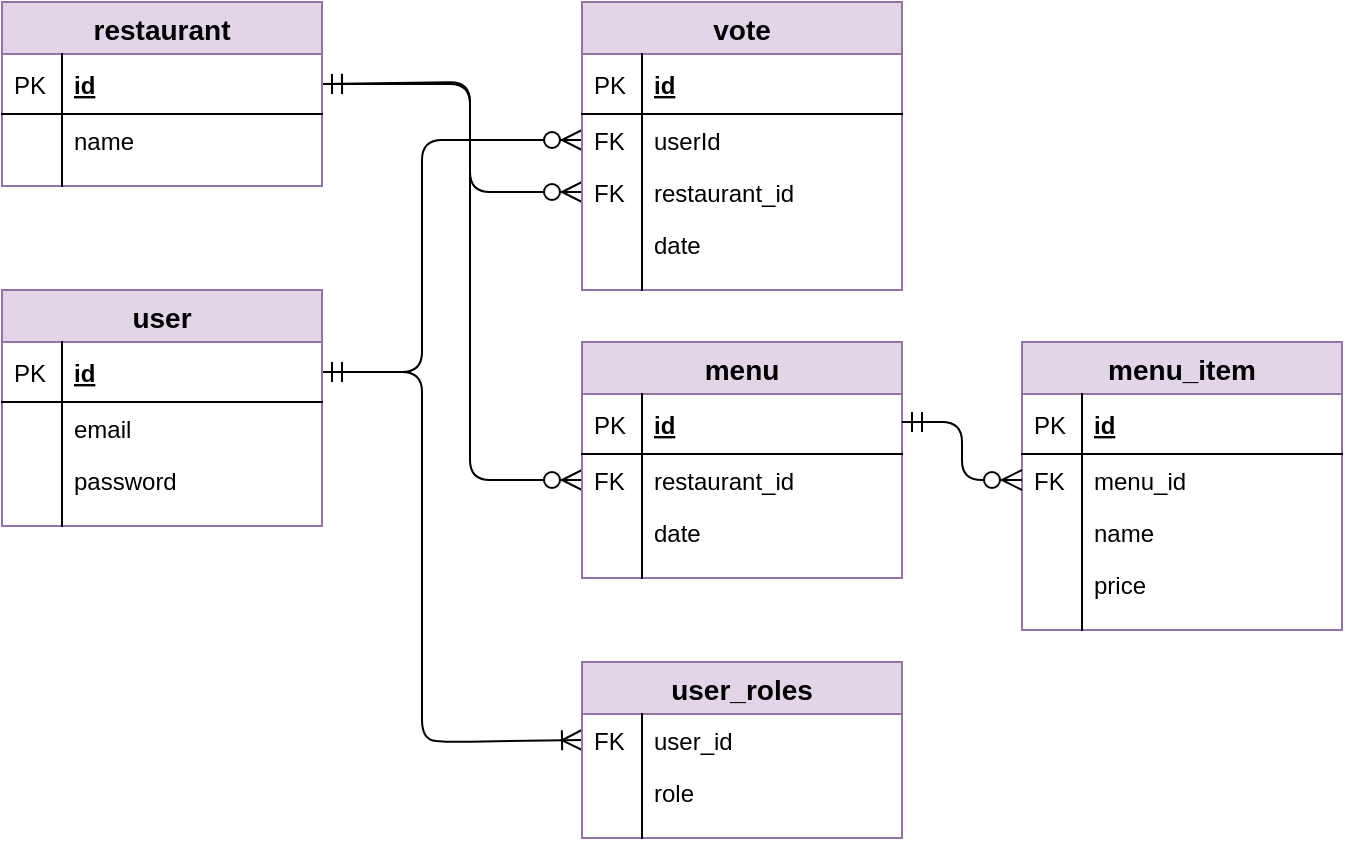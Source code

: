 <mxfile version="13.6.2" type="device"><diagram id="C5RBs43oDa-KdzZeNtuy" name="Page-1"><mxGraphModel dx="1422" dy="822" grid="1" gridSize="10" guides="1" tooltips="1" connect="1" arrows="1" fold="1" page="1" pageScale="1" pageWidth="827" pageHeight="1169" math="0" shadow="0"><root><mxCell id="WIyWlLk6GJQsqaUBKTNV-0"/><mxCell id="WIyWlLk6GJQsqaUBKTNV-1" parent="WIyWlLk6GJQsqaUBKTNV-0"/><mxCell id="OBbePzTZfJdWJ8J0boXf-122" value="" style="edgeStyle=entityRelationEdgeStyle;fontSize=12;html=1;endArrow=ERzeroToMany;startArrow=ERmandOne;exitX=1;exitY=0.5;exitDx=0;exitDy=0;entryX=0;entryY=0.5;entryDx=0;entryDy=0;strokeColor=none;rounded=0;" parent="WIyWlLk6GJQsqaUBKTNV-1" source="OBbePzTZfJdWJ8J0boXf-162" target="OBbePzTZfJdWJ8J0boXf-131" edge="1"><mxGeometry width="100" height="100" relative="1" as="geometry"><mxPoint x="199" y="150" as="sourcePoint"/><mxPoint x="299" y="50" as="targetPoint"/></mxGeometry></mxCell><mxCell id="OBbePzTZfJdWJ8J0boXf-123" value="" style="endArrow=ERzeroToMany;html=1;rounded=1;fontSize=12;endSize=8;startFill=0;startArrow=ERmandOne;startSize=8;exitX=1;exitY=0.5;exitDx=0;exitDy=0;entryX=0;entryY=0.5;entryDx=0;entryDy=0;" parent="WIyWlLk6GJQsqaUBKTNV-1" source="OBbePzTZfJdWJ8J0boXf-162" target="OBbePzTZfJdWJ8J0boXf-131" edge="1"><mxGeometry width="50" height="50" relative="1" as="geometry"><mxPoint x="283" y="71" as="sourcePoint"/><mxPoint x="352.04" y="346.34" as="targetPoint"/><Array as="points"><mxPoint x="313" y="70"/><mxPoint x="313" y="125"/></Array></mxGeometry></mxCell><mxCell id="OBbePzTZfJdWJ8J0boXf-124" value="" style="endArrow=ERzeroToMany;html=1;rounded=1;fontSize=12;endSize=8;startFill=0;startArrow=ERmandOne;startSize=8;exitX=1;exitY=0.5;exitDx=0;exitDy=0;entryX=0;entryY=0.5;entryDx=0;entryDy=0;" parent="WIyWlLk6GJQsqaUBKTNV-1" source="OBbePzTZfJdWJ8J0boXf-162" target="OBbePzTZfJdWJ8J0boXf-171" edge="1"><mxGeometry width="50" height="50" relative="1" as="geometry"><mxPoint x="269" y="121" as="sourcePoint"/><mxPoint x="379" y="300" as="targetPoint"/><Array as="points"><mxPoint x="313" y="71"/><mxPoint x="313" y="269"/></Array></mxGeometry></mxCell><mxCell id="OBbePzTZfJdWJ8J0boXf-125" value="" style="endArrow=ERzeroToMany;html=1;rounded=1;fontSize=12;endSize=8;startFill=0;startArrow=ERmandOne;startSize=8;exitX=1;exitY=0.5;exitDx=0;exitDy=0;entryX=0;entryY=0.5;entryDx=0;entryDy=0;" parent="WIyWlLk6GJQsqaUBKTNV-1" source="OBbePzTZfJdWJ8J0boXf-151" target="OBbePzTZfJdWJ8J0boXf-129" edge="1"><mxGeometry width="50" height="50" relative="1" as="geometry"><mxPoint x="139" y="210" as="sourcePoint"/><mxPoint x="249" y="350" as="targetPoint"/><Array as="points"><mxPoint x="289" y="215"/><mxPoint x="289" y="99"/></Array></mxGeometry></mxCell><mxCell id="6qdN76mtnSeEuz7y6Ixy-167" value="" style="endArrow=ERoneToMany;html=1;rounded=1;fontSize=12;endSize=8;startFill=0;startArrow=ERmandOne;startSize=8;exitX=1;exitY=0.5;exitDx=0;exitDy=0;entryX=0;entryY=0.5;entryDx=0;entryDy=0;endFill=0;" edge="1" parent="WIyWlLk6GJQsqaUBKTNV-1" source="OBbePzTZfJdWJ8J0boXf-151" target="6qdN76mtnSeEuz7y6Ixy-156"><mxGeometry width="50" height="50" relative="1" as="geometry"><mxPoint x="269" y="220" as="sourcePoint"/><mxPoint x="359" y="400" as="targetPoint"/><Array as="points"><mxPoint x="289" y="215"/><mxPoint x="289" y="260"/><mxPoint x="289" y="399"/><mxPoint x="303" y="400"/></Array></mxGeometry></mxCell><mxCell id="OBbePzTZfJdWJ8J0boXf-126" value="vote" style="swimlane;fontStyle=1;childLayout=stackLayout;horizontal=1;startSize=26;horizontalStack=0;resizeParent=1;resizeParentMax=0;resizeLast=0;collapsible=1;marginBottom=0;align=center;fontSize=14;fillColor=#e1d5e7;strokeColor=#9673a6;" parent="WIyWlLk6GJQsqaUBKTNV-1" vertex="1"><mxGeometry x="369" y="30" width="160" height="144" as="geometry"><mxRectangle x="80" y="480" width="80" height="26" as="alternateBounds"/></mxGeometry></mxCell><mxCell id="OBbePzTZfJdWJ8J0boXf-127" value="id" style="shape=partialRectangle;top=0;left=0;right=0;bottom=1;align=left;verticalAlign=middle;fillColor=none;spacingLeft=34;spacingRight=4;overflow=hidden;rotatable=0;points=[[0,0.5],[1,0.5]];portConstraint=eastwest;dropTarget=0;fontStyle=5;fontSize=12;" parent="OBbePzTZfJdWJ8J0boXf-126" vertex="1"><mxGeometry y="26" width="160" height="30" as="geometry"/></mxCell><mxCell id="OBbePzTZfJdWJ8J0boXf-128" value="PK" style="shape=partialRectangle;top=0;left=0;bottom=0;fillColor=none;align=left;verticalAlign=middle;spacingLeft=4;spacingRight=4;overflow=hidden;rotatable=0;points=[];portConstraint=eastwest;part=1;fontSize=12;" parent="OBbePzTZfJdWJ8J0boXf-127" vertex="1" connectable="0"><mxGeometry width="30" height="30" as="geometry"/></mxCell><mxCell id="OBbePzTZfJdWJ8J0boXf-129" value="userId" style="shape=partialRectangle;top=0;left=0;right=0;bottom=0;align=left;verticalAlign=top;fillColor=none;spacingLeft=34;spacingRight=4;overflow=hidden;rotatable=0;points=[[0,0.5],[1,0.5]];portConstraint=eastwest;dropTarget=0;fontSize=12;" parent="OBbePzTZfJdWJ8J0boXf-126" vertex="1"><mxGeometry y="56" width="160" height="26" as="geometry"/></mxCell><mxCell id="OBbePzTZfJdWJ8J0boXf-130" value="FK" style="shape=partialRectangle;top=0;left=0;bottom=0;fillColor=none;align=left;verticalAlign=top;spacingLeft=4;spacingRight=4;overflow=hidden;rotatable=0;points=[];portConstraint=eastwest;part=1;fontSize=12;" parent="OBbePzTZfJdWJ8J0boXf-129" vertex="1" connectable="0"><mxGeometry width="30" height="26" as="geometry"/></mxCell><mxCell id="OBbePzTZfJdWJ8J0boXf-131" value="restaurant_id" style="shape=partialRectangle;top=0;left=0;right=0;bottom=0;align=left;verticalAlign=top;fillColor=none;spacingLeft=34;spacingRight=4;overflow=hidden;rotatable=0;points=[[0,0.5],[1,0.5]];portConstraint=eastwest;dropTarget=0;fontSize=12;" parent="OBbePzTZfJdWJ8J0boXf-126" vertex="1"><mxGeometry y="82" width="160" height="26" as="geometry"/></mxCell><mxCell id="OBbePzTZfJdWJ8J0boXf-132" value="FK" style="shape=partialRectangle;top=0;left=0;bottom=0;fillColor=none;align=left;verticalAlign=top;spacingLeft=4;spacingRight=4;overflow=hidden;rotatable=0;points=[];portConstraint=eastwest;part=1;fontSize=12;" parent="OBbePzTZfJdWJ8J0boXf-131" vertex="1" connectable="0"><mxGeometry width="30" height="26" as="geometry"/></mxCell><mxCell id="OBbePzTZfJdWJ8J0boXf-133" value="date" style="shape=partialRectangle;top=0;left=0;right=0;bottom=0;align=left;verticalAlign=top;fillColor=none;spacingLeft=34;spacingRight=4;overflow=hidden;rotatable=0;points=[[0,0.5],[1,0.5]];portConstraint=eastwest;dropTarget=0;fontSize=12;" parent="OBbePzTZfJdWJ8J0boXf-126" vertex="1"><mxGeometry y="108" width="160" height="26" as="geometry"/></mxCell><mxCell id="OBbePzTZfJdWJ8J0boXf-134" value="" style="shape=partialRectangle;top=0;left=0;bottom=0;fillColor=none;align=left;verticalAlign=top;spacingLeft=4;spacingRight=4;overflow=hidden;rotatable=0;points=[];portConstraint=eastwest;part=1;fontSize=12;" parent="OBbePzTZfJdWJ8J0boXf-133" vertex="1" connectable="0"><mxGeometry width="30" height="26" as="geometry"/></mxCell><mxCell id="OBbePzTZfJdWJ8J0boXf-135" value="" style="shape=partialRectangle;top=0;left=0;right=0;bottom=0;align=left;verticalAlign=top;fillColor=none;spacingLeft=34;spacingRight=4;overflow=hidden;rotatable=0;points=[[0,0.5],[1,0.5]];portConstraint=eastwest;dropTarget=0;fontSize=12;" parent="OBbePzTZfJdWJ8J0boXf-126" vertex="1"><mxGeometry y="134" width="160" height="10" as="geometry"/></mxCell><mxCell id="OBbePzTZfJdWJ8J0boXf-136" value="" style="shape=partialRectangle;top=0;left=0;bottom=0;fillColor=none;align=left;verticalAlign=top;spacingLeft=4;spacingRight=4;overflow=hidden;rotatable=0;points=[];portConstraint=eastwest;part=1;fontSize=12;" parent="OBbePzTZfJdWJ8J0boXf-135" vertex="1" connectable="0"><mxGeometry width="30" height="10" as="geometry"/></mxCell><mxCell id="OBbePzTZfJdWJ8J0boXf-150" value="user" style="swimlane;fontStyle=1;childLayout=stackLayout;horizontal=1;startSize=26;horizontalStack=0;resizeParent=1;resizeParentMax=0;resizeLast=0;collapsible=1;marginBottom=0;align=center;fontSize=14;fillColor=#e1d5e7;strokeColor=#9673a6;" parent="WIyWlLk6GJQsqaUBKTNV-1" vertex="1"><mxGeometry x="79" y="174" width="160" height="118" as="geometry"><mxRectangle x="80" y="480" width="80" height="26" as="alternateBounds"/></mxGeometry></mxCell><mxCell id="OBbePzTZfJdWJ8J0boXf-151" value="id" style="shape=partialRectangle;top=0;left=0;right=0;bottom=1;align=left;verticalAlign=middle;fillColor=none;spacingLeft=34;spacingRight=4;overflow=hidden;rotatable=0;points=[[0,0.5],[1,0.5]];portConstraint=eastwest;dropTarget=0;fontStyle=5;fontSize=12;" parent="OBbePzTZfJdWJ8J0boXf-150" vertex="1"><mxGeometry y="26" width="160" height="30" as="geometry"/></mxCell><mxCell id="OBbePzTZfJdWJ8J0boXf-152" value="PK" style="shape=partialRectangle;top=0;left=0;bottom=0;fillColor=none;align=left;verticalAlign=middle;spacingLeft=4;spacingRight=4;overflow=hidden;rotatable=0;points=[];portConstraint=eastwest;part=1;fontSize=12;" parent="OBbePzTZfJdWJ8J0boXf-151" vertex="1" connectable="0"><mxGeometry width="30" height="30" as="geometry"/></mxCell><mxCell id="OBbePzTZfJdWJ8J0boXf-153" value="email" style="shape=partialRectangle;top=0;left=0;right=0;bottom=0;align=left;verticalAlign=top;fillColor=none;spacingLeft=34;spacingRight=4;overflow=hidden;rotatable=0;points=[[0,0.5],[1,0.5]];portConstraint=eastwest;dropTarget=0;fontSize=12;" parent="OBbePzTZfJdWJ8J0boXf-150" vertex="1"><mxGeometry y="56" width="160" height="26" as="geometry"/></mxCell><mxCell id="OBbePzTZfJdWJ8J0boXf-154" value="" style="shape=partialRectangle;top=0;left=0;bottom=0;fillColor=none;align=left;verticalAlign=top;spacingLeft=4;spacingRight=4;overflow=hidden;rotatable=0;points=[];portConstraint=eastwest;part=1;fontSize=12;" parent="OBbePzTZfJdWJ8J0boXf-153" vertex="1" connectable="0"><mxGeometry width="30" height="26" as="geometry"/></mxCell><mxCell id="OBbePzTZfJdWJ8J0boXf-155" value="password" style="shape=partialRectangle;top=0;left=0;right=0;bottom=0;align=left;verticalAlign=top;fillColor=none;spacingLeft=34;spacingRight=4;overflow=hidden;rotatable=0;points=[[0,0.5],[1,0.5]];portConstraint=eastwest;dropTarget=0;fontSize=12;" parent="OBbePzTZfJdWJ8J0boXf-150" vertex="1"><mxGeometry y="82" width="160" height="26" as="geometry"/></mxCell><mxCell id="OBbePzTZfJdWJ8J0boXf-156" value="" style="shape=partialRectangle;top=0;left=0;bottom=0;fillColor=none;align=left;verticalAlign=top;spacingLeft=4;spacingRight=4;overflow=hidden;rotatable=0;points=[];portConstraint=eastwest;part=1;fontSize=12;" parent="OBbePzTZfJdWJ8J0boXf-155" vertex="1" connectable="0"><mxGeometry width="30" height="26" as="geometry"/></mxCell><mxCell id="OBbePzTZfJdWJ8J0boXf-159" value="" style="shape=partialRectangle;top=0;left=0;right=0;bottom=0;align=left;verticalAlign=top;fillColor=none;spacingLeft=34;spacingRight=4;overflow=hidden;rotatable=0;points=[[0,0.5],[1,0.5]];portConstraint=eastwest;dropTarget=0;fontSize=12;" parent="OBbePzTZfJdWJ8J0boXf-150" vertex="1"><mxGeometry y="108" width="160" height="10" as="geometry"/></mxCell><mxCell id="OBbePzTZfJdWJ8J0boXf-160" value="" style="shape=partialRectangle;top=0;left=0;bottom=0;fillColor=none;align=left;verticalAlign=top;spacingLeft=4;spacingRight=4;overflow=hidden;rotatable=0;points=[];portConstraint=eastwest;part=1;fontSize=12;" parent="OBbePzTZfJdWJ8J0boXf-159" vertex="1" connectable="0"><mxGeometry width="30" height="10" as="geometry"/></mxCell><mxCell id="OBbePzTZfJdWJ8J0boXf-161" value="restaurant" style="swimlane;fontStyle=1;childLayout=stackLayout;horizontal=1;startSize=26;horizontalStack=0;resizeParent=1;resizeParentMax=0;resizeLast=0;collapsible=1;marginBottom=0;align=center;fontSize=14;fillColor=#e1d5e7;strokeColor=#9673a6;" parent="WIyWlLk6GJQsqaUBKTNV-1" vertex="1"><mxGeometry x="79" y="30" width="160" height="92" as="geometry"><mxRectangle x="80" y="480" width="80" height="26" as="alternateBounds"/></mxGeometry></mxCell><mxCell id="OBbePzTZfJdWJ8J0boXf-162" value="id" style="shape=partialRectangle;top=0;left=0;right=0;bottom=1;align=left;verticalAlign=middle;fillColor=none;spacingLeft=34;spacingRight=4;overflow=hidden;rotatable=0;points=[[0,0.5],[1,0.5]];portConstraint=eastwest;dropTarget=0;fontStyle=5;fontSize=12;" parent="OBbePzTZfJdWJ8J0boXf-161" vertex="1"><mxGeometry y="26" width="160" height="30" as="geometry"/></mxCell><mxCell id="OBbePzTZfJdWJ8J0boXf-163" value="PK" style="shape=partialRectangle;top=0;left=0;bottom=0;fillColor=none;align=left;verticalAlign=middle;spacingLeft=4;spacingRight=4;overflow=hidden;rotatable=0;points=[];portConstraint=eastwest;part=1;fontSize=12;" parent="OBbePzTZfJdWJ8J0boXf-162" vertex="1" connectable="0"><mxGeometry width="30" height="30" as="geometry"/></mxCell><mxCell id="OBbePzTZfJdWJ8J0boXf-164" value="name" style="shape=partialRectangle;top=0;left=0;right=0;bottom=0;align=left;verticalAlign=top;fillColor=none;spacingLeft=34;spacingRight=4;overflow=hidden;rotatable=0;points=[[0,0.5],[1,0.5]];portConstraint=eastwest;dropTarget=0;fontSize=12;" parent="OBbePzTZfJdWJ8J0boXf-161" vertex="1"><mxGeometry y="56" width="160" height="26" as="geometry"/></mxCell><mxCell id="OBbePzTZfJdWJ8J0boXf-165" value="" style="shape=partialRectangle;top=0;left=0;bottom=0;fillColor=none;align=left;verticalAlign=top;spacingLeft=4;spacingRight=4;overflow=hidden;rotatable=0;points=[];portConstraint=eastwest;part=1;fontSize=12;" parent="OBbePzTZfJdWJ8J0boXf-164" vertex="1" connectable="0"><mxGeometry width="30" height="26" as="geometry"/></mxCell><mxCell id="OBbePzTZfJdWJ8J0boXf-166" value="" style="shape=partialRectangle;top=0;left=0;right=0;bottom=0;align=left;verticalAlign=top;fillColor=none;spacingLeft=34;spacingRight=4;overflow=hidden;rotatable=0;points=[[0,0.5],[1,0.5]];portConstraint=eastwest;dropTarget=0;fontSize=12;" parent="OBbePzTZfJdWJ8J0boXf-161" vertex="1"><mxGeometry y="82" width="160" height="10" as="geometry"/></mxCell><mxCell id="OBbePzTZfJdWJ8J0boXf-167" value="" style="shape=partialRectangle;top=0;left=0;bottom=0;fillColor=none;align=left;verticalAlign=top;spacingLeft=4;spacingRight=4;overflow=hidden;rotatable=0;points=[];portConstraint=eastwest;part=1;fontSize=12;" parent="OBbePzTZfJdWJ8J0boXf-166" vertex="1" connectable="0"><mxGeometry width="30" height="10" as="geometry"/></mxCell><mxCell id="6qdN76mtnSeEuz7y6Ixy-153" value="user_roles" style="swimlane;fontStyle=1;childLayout=stackLayout;horizontal=1;startSize=26;horizontalStack=0;resizeParent=1;resizeParentMax=0;resizeLast=0;collapsible=1;marginBottom=0;align=center;fontSize=14;fillColor=#e1d5e7;strokeColor=#9673a6;" vertex="1" parent="WIyWlLk6GJQsqaUBKTNV-1"><mxGeometry x="369" y="360" width="160" height="88" as="geometry"><mxRectangle x="80" y="480" width="80" height="26" as="alternateBounds"/></mxGeometry></mxCell><mxCell id="6qdN76mtnSeEuz7y6Ixy-156" value="user_id" style="shape=partialRectangle;top=0;left=0;right=0;bottom=0;align=left;verticalAlign=top;fillColor=none;spacingLeft=34;spacingRight=4;overflow=hidden;rotatable=0;points=[[0,0.5],[1,0.5]];portConstraint=eastwest;dropTarget=0;fontSize=12;" vertex="1" parent="6qdN76mtnSeEuz7y6Ixy-153"><mxGeometry y="26" width="160" height="26" as="geometry"/></mxCell><mxCell id="6qdN76mtnSeEuz7y6Ixy-157" value="FK" style="shape=partialRectangle;top=0;left=0;bottom=0;fillColor=none;align=left;verticalAlign=top;spacingLeft=4;spacingRight=4;overflow=hidden;rotatable=0;points=[];portConstraint=eastwest;part=1;fontSize=12;" vertex="1" connectable="0" parent="6qdN76mtnSeEuz7y6Ixy-156"><mxGeometry width="30" height="26" as="geometry"/></mxCell><mxCell id="6qdN76mtnSeEuz7y6Ixy-158" value="role" style="shape=partialRectangle;top=0;left=0;right=0;bottom=0;align=left;verticalAlign=top;fillColor=none;spacingLeft=34;spacingRight=4;overflow=hidden;rotatable=0;points=[[0,0.5],[1,0.5]];portConstraint=eastwest;dropTarget=0;fontSize=12;" vertex="1" parent="6qdN76mtnSeEuz7y6Ixy-153"><mxGeometry y="52" width="160" height="26" as="geometry"/></mxCell><mxCell id="6qdN76mtnSeEuz7y6Ixy-159" value="" style="shape=partialRectangle;top=0;left=0;bottom=0;fillColor=none;align=left;verticalAlign=top;spacingLeft=4;spacingRight=4;overflow=hidden;rotatable=0;points=[];portConstraint=eastwest;part=1;fontSize=12;" vertex="1" connectable="0" parent="6qdN76mtnSeEuz7y6Ixy-158"><mxGeometry width="30" height="26" as="geometry"/></mxCell><mxCell id="6qdN76mtnSeEuz7y6Ixy-163" value="" style="shape=partialRectangle;top=0;left=0;right=0;bottom=0;align=left;verticalAlign=top;fillColor=none;spacingLeft=34;spacingRight=4;overflow=hidden;rotatable=0;points=[[0,0.5],[1,0.5]];portConstraint=eastwest;dropTarget=0;fontSize=12;" vertex="1" parent="6qdN76mtnSeEuz7y6Ixy-153"><mxGeometry y="78" width="160" height="10" as="geometry"/></mxCell><mxCell id="6qdN76mtnSeEuz7y6Ixy-164" value="" style="shape=partialRectangle;top=0;left=0;bottom=0;fillColor=none;align=left;verticalAlign=top;spacingLeft=4;spacingRight=4;overflow=hidden;rotatable=0;points=[];portConstraint=eastwest;part=1;fontSize=12;" vertex="1" connectable="0" parent="6qdN76mtnSeEuz7y6Ixy-163"><mxGeometry width="30" height="10" as="geometry"/></mxCell><mxCell id="OBbePzTZfJdWJ8J0boXf-168" value="menu" style="swimlane;fontStyle=1;childLayout=stackLayout;horizontal=1;startSize=26;horizontalStack=0;resizeParent=1;resizeParentMax=0;resizeLast=0;collapsible=1;marginBottom=0;align=center;fontSize=14;fillColor=#e1d5e7;strokeColor=#9673a6;" parent="WIyWlLk6GJQsqaUBKTNV-1" vertex="1"><mxGeometry x="369" y="200" width="160" height="118" as="geometry"><mxRectangle x="80" y="480" width="80" height="26" as="alternateBounds"/></mxGeometry></mxCell><mxCell id="OBbePzTZfJdWJ8J0boXf-169" value="id" style="shape=partialRectangle;top=0;left=0;right=0;bottom=1;align=left;verticalAlign=middle;fillColor=none;spacingLeft=34;spacingRight=4;overflow=hidden;rotatable=0;points=[[0,0.5],[1,0.5]];portConstraint=eastwest;dropTarget=0;fontStyle=5;fontSize=12;" parent="OBbePzTZfJdWJ8J0boXf-168" vertex="1"><mxGeometry y="26" width="160" height="30" as="geometry"/></mxCell><mxCell id="OBbePzTZfJdWJ8J0boXf-170" value="PK" style="shape=partialRectangle;top=0;left=0;bottom=0;fillColor=none;align=left;verticalAlign=middle;spacingLeft=4;spacingRight=4;overflow=hidden;rotatable=0;points=[];portConstraint=eastwest;part=1;fontSize=12;" parent="OBbePzTZfJdWJ8J0boXf-169" vertex="1" connectable="0"><mxGeometry width="30" height="30" as="geometry"/></mxCell><mxCell id="OBbePzTZfJdWJ8J0boXf-171" value="restaurant_id" style="shape=partialRectangle;top=0;left=0;right=0;bottom=0;align=left;verticalAlign=top;fillColor=none;spacingLeft=34;spacingRight=4;overflow=hidden;rotatable=0;points=[[0,0.5],[1,0.5]];portConstraint=eastwest;dropTarget=0;fontSize=12;" parent="OBbePzTZfJdWJ8J0boXf-168" vertex="1"><mxGeometry y="56" width="160" height="26" as="geometry"/></mxCell><mxCell id="OBbePzTZfJdWJ8J0boXf-172" value="FK" style="shape=partialRectangle;top=0;left=0;bottom=0;fillColor=none;align=left;verticalAlign=top;spacingLeft=4;spacingRight=4;overflow=hidden;rotatable=0;points=[];portConstraint=eastwest;part=1;fontSize=12;" parent="OBbePzTZfJdWJ8J0boXf-171" vertex="1" connectable="0"><mxGeometry width="30" height="26" as="geometry"/></mxCell><mxCell id="OBbePzTZfJdWJ8J0boXf-173" value="date" style="shape=partialRectangle;top=0;left=0;right=0;bottom=0;align=left;verticalAlign=top;fillColor=none;spacingLeft=34;spacingRight=4;overflow=hidden;rotatable=0;points=[[0,0.5],[1,0.5]];portConstraint=eastwest;dropTarget=0;fontSize=12;" parent="OBbePzTZfJdWJ8J0boXf-168" vertex="1"><mxGeometry y="82" width="160" height="26" as="geometry"/></mxCell><mxCell id="OBbePzTZfJdWJ8J0boXf-174" value="" style="shape=partialRectangle;top=0;left=0;bottom=0;fillColor=none;align=left;verticalAlign=top;spacingLeft=4;spacingRight=4;overflow=hidden;rotatable=0;points=[];portConstraint=eastwest;part=1;fontSize=12;" parent="OBbePzTZfJdWJ8J0boXf-173" vertex="1" connectable="0"><mxGeometry width="30" height="26" as="geometry"/></mxCell><mxCell id="OBbePzTZfJdWJ8J0boXf-177" value="" style="shape=partialRectangle;top=0;left=0;right=0;bottom=0;align=left;verticalAlign=top;fillColor=none;spacingLeft=34;spacingRight=4;overflow=hidden;rotatable=0;points=[[0,0.5],[1,0.5]];portConstraint=eastwest;dropTarget=0;fontSize=12;" parent="OBbePzTZfJdWJ8J0boXf-168" vertex="1"><mxGeometry y="108" width="160" height="10" as="geometry"/></mxCell><mxCell id="OBbePzTZfJdWJ8J0boXf-178" value="" style="shape=partialRectangle;top=0;left=0;bottom=0;fillColor=none;align=left;verticalAlign=top;spacingLeft=4;spacingRight=4;overflow=hidden;rotatable=0;points=[];portConstraint=eastwest;part=1;fontSize=12;" parent="OBbePzTZfJdWJ8J0boXf-177" vertex="1" connectable="0"><mxGeometry width="30" height="10" as="geometry"/></mxCell><mxCell id="OBbePzTZfJdWJ8J0boXf-137" value="menu_item" style="swimlane;fontStyle=1;childLayout=stackLayout;horizontal=1;startSize=26;horizontalStack=0;resizeParent=1;resizeParentMax=0;resizeLast=0;collapsible=1;marginBottom=0;align=center;fontSize=14;fillColor=#e1d5e7;strokeColor=#9673a6;" parent="WIyWlLk6GJQsqaUBKTNV-1" vertex="1"><mxGeometry x="589" y="200" width="160" height="144" as="geometry"><mxRectangle x="80" y="480" width="80" height="26" as="alternateBounds"/></mxGeometry></mxCell><mxCell id="OBbePzTZfJdWJ8J0boXf-138" value="id" style="shape=partialRectangle;top=0;left=0;right=0;bottom=1;align=left;verticalAlign=middle;fillColor=none;spacingLeft=34;spacingRight=4;overflow=hidden;rotatable=0;points=[[0,0.5],[1,0.5]];portConstraint=eastwest;dropTarget=0;fontStyle=5;fontSize=12;" parent="OBbePzTZfJdWJ8J0boXf-137" vertex="1"><mxGeometry y="26" width="160" height="30" as="geometry"/></mxCell><mxCell id="OBbePzTZfJdWJ8J0boXf-139" value="PK" style="shape=partialRectangle;top=0;left=0;bottom=0;fillColor=none;align=left;verticalAlign=middle;spacingLeft=4;spacingRight=4;overflow=hidden;rotatable=0;points=[];portConstraint=eastwest;part=1;fontSize=12;" parent="OBbePzTZfJdWJ8J0boXf-138" vertex="1" connectable="0"><mxGeometry width="30" height="30" as="geometry"/></mxCell><mxCell id="OBbePzTZfJdWJ8J0boXf-140" value="menu_id" style="shape=partialRectangle;top=0;left=0;right=0;bottom=0;align=left;verticalAlign=top;fillColor=none;spacingLeft=34;spacingRight=4;overflow=hidden;rotatable=0;points=[[0,0.5],[1,0.5]];portConstraint=eastwest;dropTarget=0;fontSize=12;" parent="OBbePzTZfJdWJ8J0boXf-137" vertex="1"><mxGeometry y="56" width="160" height="26" as="geometry"/></mxCell><mxCell id="OBbePzTZfJdWJ8J0boXf-141" value="FK" style="shape=partialRectangle;top=0;left=0;bottom=0;fillColor=none;align=left;verticalAlign=top;spacingLeft=4;spacingRight=4;overflow=hidden;rotatable=0;points=[];portConstraint=eastwest;part=1;fontSize=12;" parent="OBbePzTZfJdWJ8J0boXf-140" vertex="1" connectable="0"><mxGeometry width="30" height="26" as="geometry"/></mxCell><mxCell id="OBbePzTZfJdWJ8J0boXf-142" value="name" style="shape=partialRectangle;top=0;left=0;right=0;bottom=0;align=left;verticalAlign=top;fillColor=none;spacingLeft=34;spacingRight=4;overflow=hidden;rotatable=0;points=[[0,0.5],[1,0.5]];portConstraint=eastwest;dropTarget=0;fontSize=12;" parent="OBbePzTZfJdWJ8J0boXf-137" vertex="1"><mxGeometry y="82" width="160" height="26" as="geometry"/></mxCell><mxCell id="OBbePzTZfJdWJ8J0boXf-143" value="" style="shape=partialRectangle;top=0;left=0;bottom=0;fillColor=none;align=left;verticalAlign=top;spacingLeft=4;spacingRight=4;overflow=hidden;rotatable=0;points=[];portConstraint=eastwest;part=1;fontSize=12;" parent="OBbePzTZfJdWJ8J0boXf-142" vertex="1" connectable="0"><mxGeometry width="30" height="26" as="geometry"/></mxCell><mxCell id="OBbePzTZfJdWJ8J0boXf-144" value="price" style="shape=partialRectangle;top=0;left=0;right=0;bottom=0;align=left;verticalAlign=top;fillColor=none;spacingLeft=34;spacingRight=4;overflow=hidden;rotatable=0;points=[[0,0.5],[1,0.5]];portConstraint=eastwest;dropTarget=0;fontSize=12;" parent="OBbePzTZfJdWJ8J0boXf-137" vertex="1"><mxGeometry y="108" width="160" height="26" as="geometry"/></mxCell><mxCell id="OBbePzTZfJdWJ8J0boXf-145" value="" style="shape=partialRectangle;top=0;left=0;bottom=0;fillColor=none;align=left;verticalAlign=top;spacingLeft=4;spacingRight=4;overflow=hidden;rotatable=0;points=[];portConstraint=eastwest;part=1;fontSize=12;" parent="OBbePzTZfJdWJ8J0boXf-144" vertex="1" connectable="0"><mxGeometry width="30" height="26" as="geometry"/></mxCell><mxCell id="OBbePzTZfJdWJ8J0boXf-182" value="" style="endArrow=ERzeroToMany;html=1;rounded=1;fontSize=12;endSize=8;startFill=0;startArrow=ERmandOne;startSize=8;exitX=1;exitY=0.5;exitDx=0;exitDy=0;entryX=0;entryY=0.5;entryDx=0;entryDy=0;" parent="OBbePzTZfJdWJ8J0boXf-137" target="OBbePzTZfJdWJ8J0boXf-140" edge="1"><mxGeometry width="50" height="50" relative="1" as="geometry"><mxPoint x="-60" y="40" as="sourcePoint"/><mxPoint x="70" y="268" as="targetPoint"/><Array as="points"><mxPoint x="-30" y="40"/><mxPoint x="-30" y="69"/></Array></mxGeometry></mxCell><mxCell id="OBbePzTZfJdWJ8J0boXf-148" value="" style="shape=partialRectangle;top=0;left=0;right=0;bottom=0;align=left;verticalAlign=top;fillColor=none;spacingLeft=34;spacingRight=4;overflow=hidden;rotatable=0;points=[[0,0.5],[1,0.5]];portConstraint=eastwest;dropTarget=0;fontSize=12;" parent="OBbePzTZfJdWJ8J0boXf-137" vertex="1"><mxGeometry y="134" width="160" height="10" as="geometry"/></mxCell><mxCell id="OBbePzTZfJdWJ8J0boXf-149" value="" style="shape=partialRectangle;top=0;left=0;bottom=0;fillColor=none;align=left;verticalAlign=top;spacingLeft=4;spacingRight=4;overflow=hidden;rotatable=0;points=[];portConstraint=eastwest;part=1;fontSize=12;" parent="OBbePzTZfJdWJ8J0boXf-148" vertex="1" connectable="0"><mxGeometry width="30" height="10" as="geometry"/></mxCell></root></mxGraphModel></diagram></mxfile>
